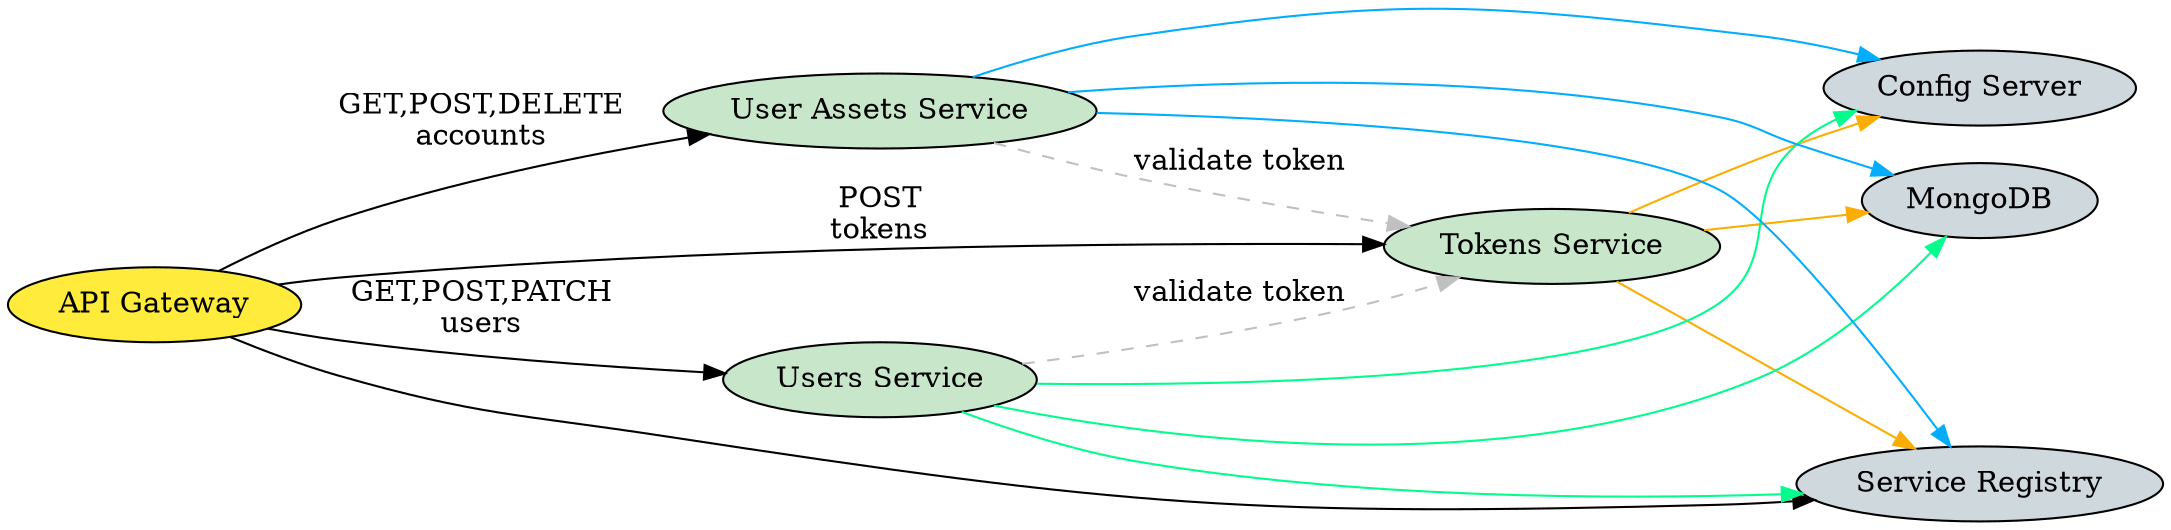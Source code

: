 
digraph architecture {
  rankdir=LR;

  node[fillcolor="#FFEB3B" style="filled" fontcolor="black"];
    api_gateway[label="API Gateway"];

  node[fillcolor="#C8E6C9" style="filled" fontcolor="black"];
    tokens[label="Tokens Service"];
    users[label="Users Service"];
    user_assets[label="User Assets Service"];

  node[fillcolor="#CFD8DC" style="filled" fontcolor="black"];
    database[label="MongoDB"];
    config_server[label="Config Server"];
    service_registry[label="Service Registry"];

  subgraph edge_services {
      api_gateway -> tokens [label="POST\ntokens"]
      api_gateway -> users [label="GET,POST,PATCH\nusers"]
      api_gateway -> user_assets [label="GET,POST,DELETE\naccounts"]

      api_gateway -> service_registry
  }

  subgraph public_services {
      tokens -> {
        database
        config_server
        service_registry
      } [color="#fcad03"]

      users -> {
        database,
        config_server,
        service_registry
      } [color="#03fc8c"]

      user_assets -> {
        database,
        config_server,
        service_registry
      }  [color="#03adfc"]
  }

  subgraph inter_service {
    user_assets -> tokens [style=dashed, color=grey, label="validate token"]
    users -> tokens [style=dashed, color=grey, label="validate token"]
  }
}